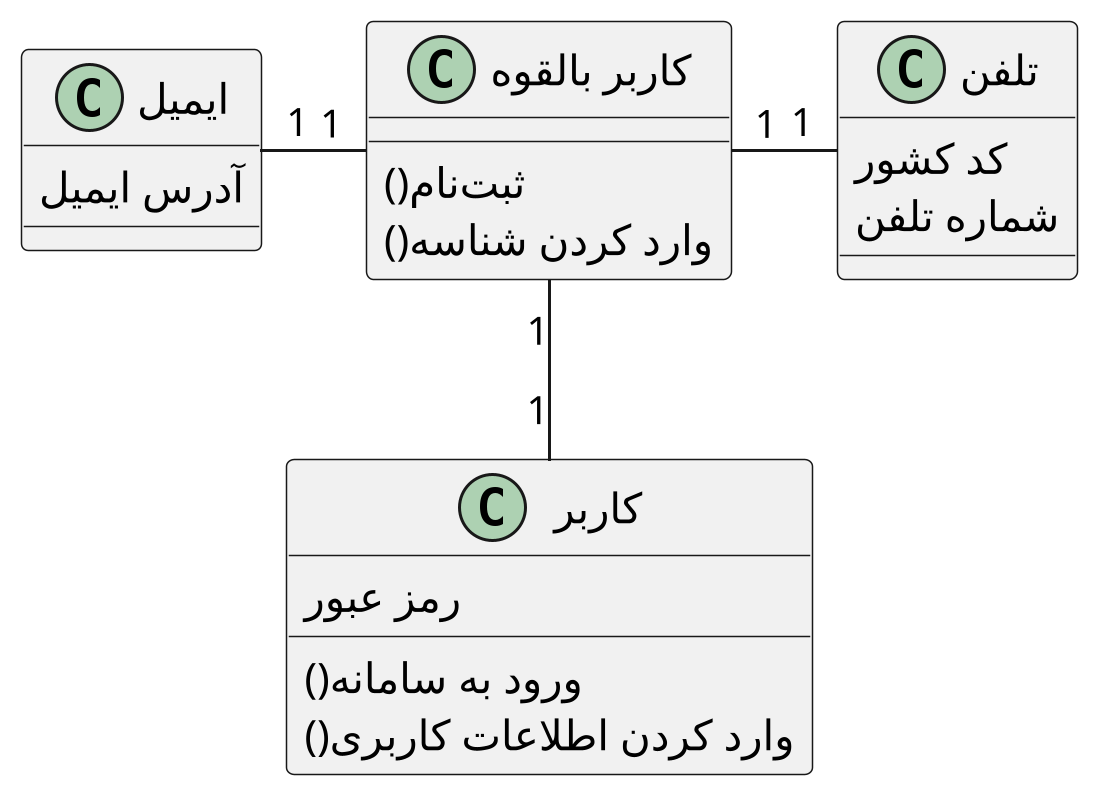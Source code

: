@startuml signup

scale 3
skinparam DefaultFontName B Nazanin


class "کاربر بالقوه" as potential_user {
    ثبت‌نام()
    وارد کردن شناسه()
}

class "ایمیل" as address {
    آدرس ایمیل
}

class "تلفن" as phone {
    کد کشور
    شماره تلفن
}

class "کاربر" as user {
    رمز عبور
    ورود به سامانه()
    وارد کردن اطلاعات کاربری()

}

potential_user "1" -left- "1" address
potential_user "1" -right- "1" phone
potential_user "1" -down- "1" user

@enduml

